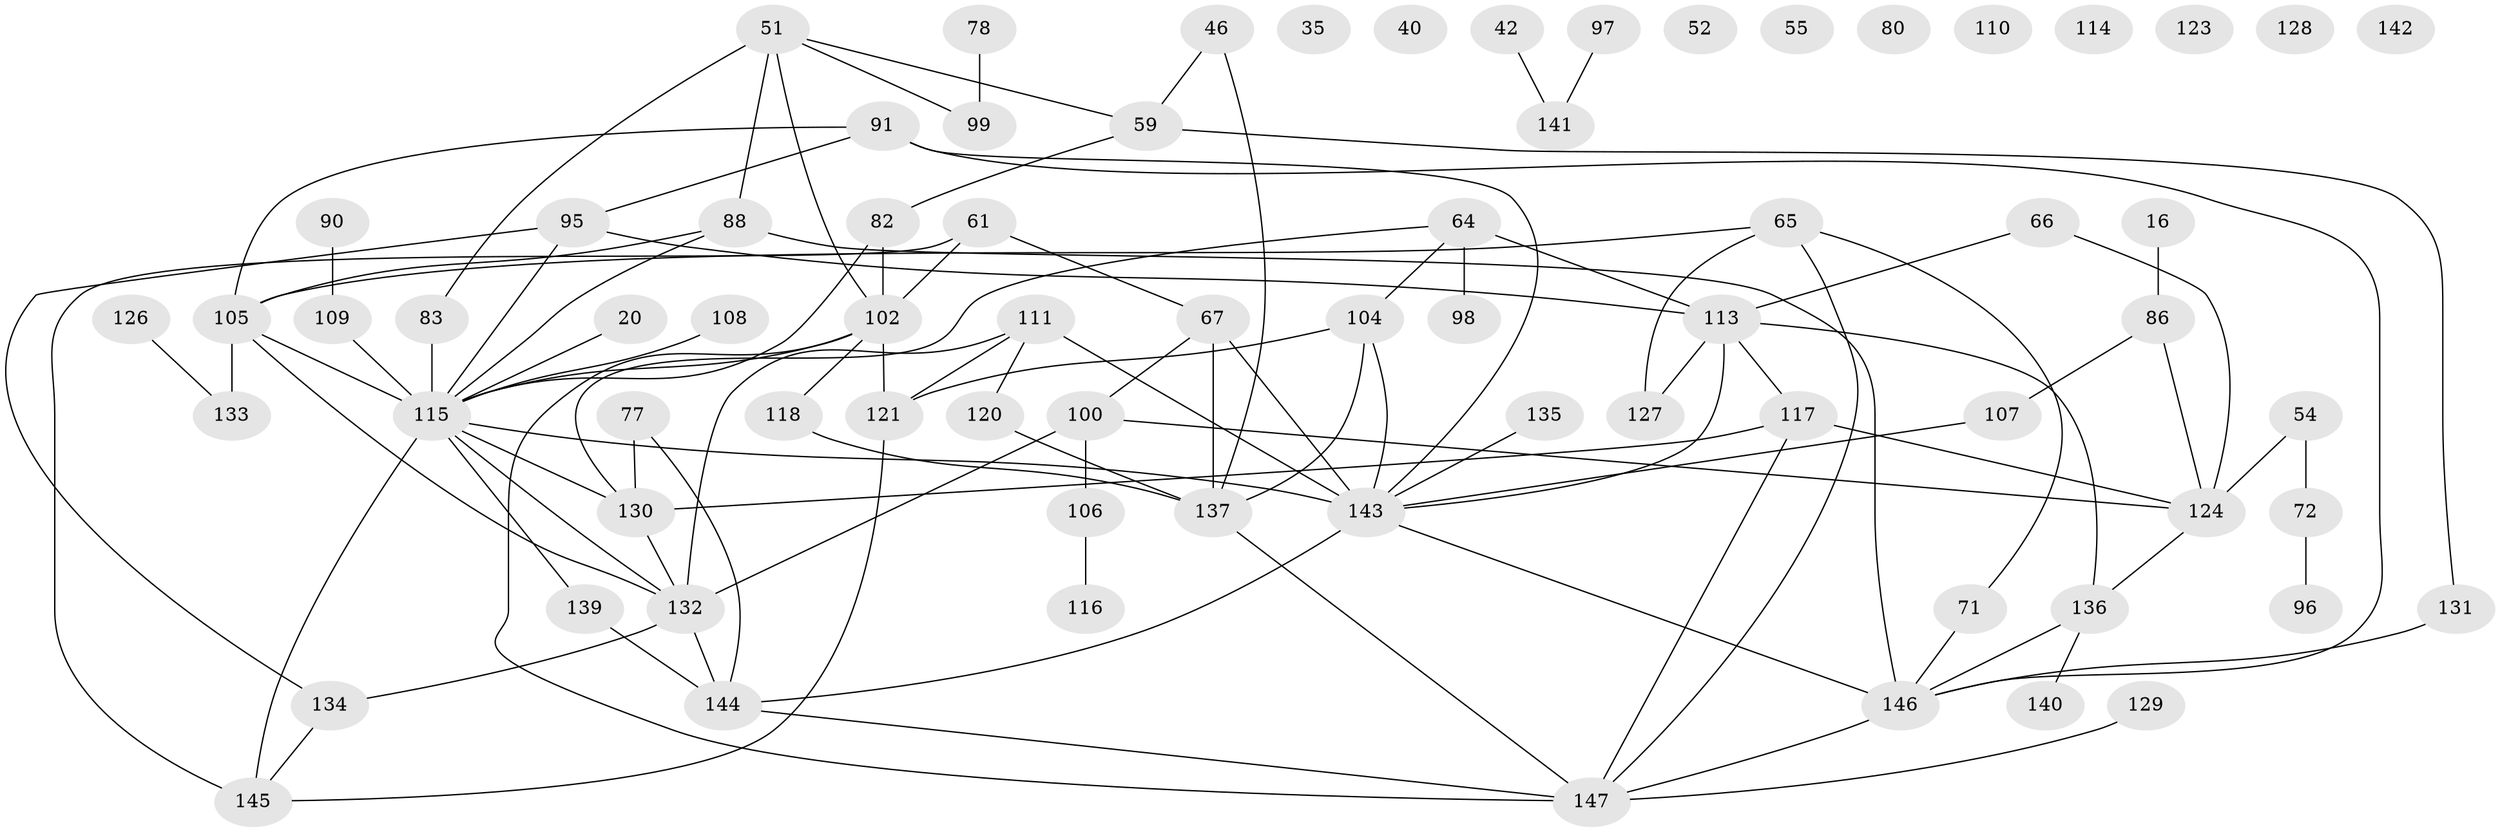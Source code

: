 // original degree distribution, {5: 0.10204081632653061, 2: 0.2789115646258503, 4: 0.17006802721088435, 3: 0.19047619047619047, 1: 0.14285714285714285, 0: 0.06802721088435375, 7: 0.02040816326530612, 6: 0.02040816326530612, 9: 0.006802721088435374}
// Generated by graph-tools (version 1.1) at 2025/44/03/04/25 21:44:07]
// undirected, 73 vertices, 105 edges
graph export_dot {
graph [start="1"]
  node [color=gray90,style=filled];
  16;
  20 [super="+15"];
  35;
  40;
  42;
  46;
  51;
  52;
  54 [super="+39"];
  55;
  59;
  61 [super="+14"];
  64;
  65;
  66;
  67;
  71;
  72;
  77;
  78;
  80;
  82 [super="+57"];
  83 [super="+30"];
  86 [super="+5"];
  88 [super="+7"];
  90;
  91 [super="+28"];
  95 [super="+53"];
  96;
  97;
  98;
  99;
  100 [super="+29"];
  102 [super="+6"];
  104;
  105 [super="+22+75"];
  106;
  107;
  108;
  109;
  110;
  111;
  113 [super="+4+81"];
  114;
  115 [super="+21+60+84+85"];
  116;
  117 [super="+56+89+38"];
  118;
  120 [super="+74+19"];
  121 [super="+76"];
  123;
  124 [super="+31+122"];
  126;
  127;
  128;
  129;
  130 [super="+43"];
  131;
  132 [super="+23+101"];
  133 [super="+73"];
  134 [super="+9"];
  135;
  136;
  137 [super="+112"];
  139 [super="+103"];
  140;
  141;
  142;
  143 [super="+63+49+93+92"];
  144 [super="+12"];
  145 [super="+25+94"];
  146 [super="+24+119+125"];
  147 [super="+68+138"];
  16 -- 86;
  20 -- 115;
  42 -- 141;
  46 -- 59;
  46 -- 137;
  51 -- 59;
  51 -- 88 [weight=2];
  51 -- 99;
  51 -- 102;
  51 -- 83;
  54 -- 124 [weight=2];
  54 -- 72;
  59 -- 82;
  59 -- 131;
  61 -- 67;
  61 -- 102;
  61 -- 145;
  64 -- 98;
  64 -- 104;
  64 -- 130;
  64 -- 113 [weight=2];
  65 -- 71;
  65 -- 105;
  65 -- 127;
  65 -- 147;
  66 -- 113;
  66 -- 124;
  67 -- 100;
  67 -- 137 [weight=2];
  67 -- 143 [weight=2];
  71 -- 146;
  72 -- 96;
  77 -- 144;
  77 -- 130;
  78 -- 99;
  82 -- 102 [weight=2];
  82 -- 115 [weight=2];
  83 -- 115 [weight=2];
  86 -- 107;
  86 -- 124 [weight=3];
  88 -- 146 [weight=3];
  88 -- 105;
  88 -- 115;
  90 -- 109;
  91 -- 95 [weight=2];
  91 -- 105;
  91 -- 143;
  91 -- 146;
  95 -- 113;
  95 -- 134;
  95 -- 115 [weight=2];
  97 -- 141;
  100 -- 106;
  100 -- 132 [weight=2];
  100 -- 124;
  102 -- 121;
  102 -- 118;
  102 -- 147 [weight=2];
  102 -- 115 [weight=2];
  104 -- 121;
  104 -- 137;
  104 -- 143;
  105 -- 133 [weight=2];
  105 -- 132 [weight=2];
  105 -- 115;
  106 -- 116;
  107 -- 143;
  108 -- 115;
  109 -- 115;
  111 -- 121;
  111 -- 132;
  111 -- 143;
  111 -- 120;
  113 -- 136;
  113 -- 127;
  113 -- 143;
  113 -- 117;
  115 -- 139;
  115 -- 143 [weight=2];
  115 -- 130;
  115 -- 145 [weight=3];
  115 -- 132;
  117 -- 147;
  117 -- 124;
  117 -- 130;
  118 -- 137;
  120 -- 137;
  121 -- 145;
  124 -- 136;
  126 -- 133;
  129 -- 147;
  130 -- 132;
  131 -- 146;
  132 -- 134;
  132 -- 144 [weight=3];
  134 -- 145;
  135 -- 143;
  136 -- 140;
  136 -- 146;
  137 -- 147;
  139 -- 144;
  143 -- 144 [weight=2];
  143 -- 146 [weight=2];
  144 -- 147;
  146 -- 147;
}
